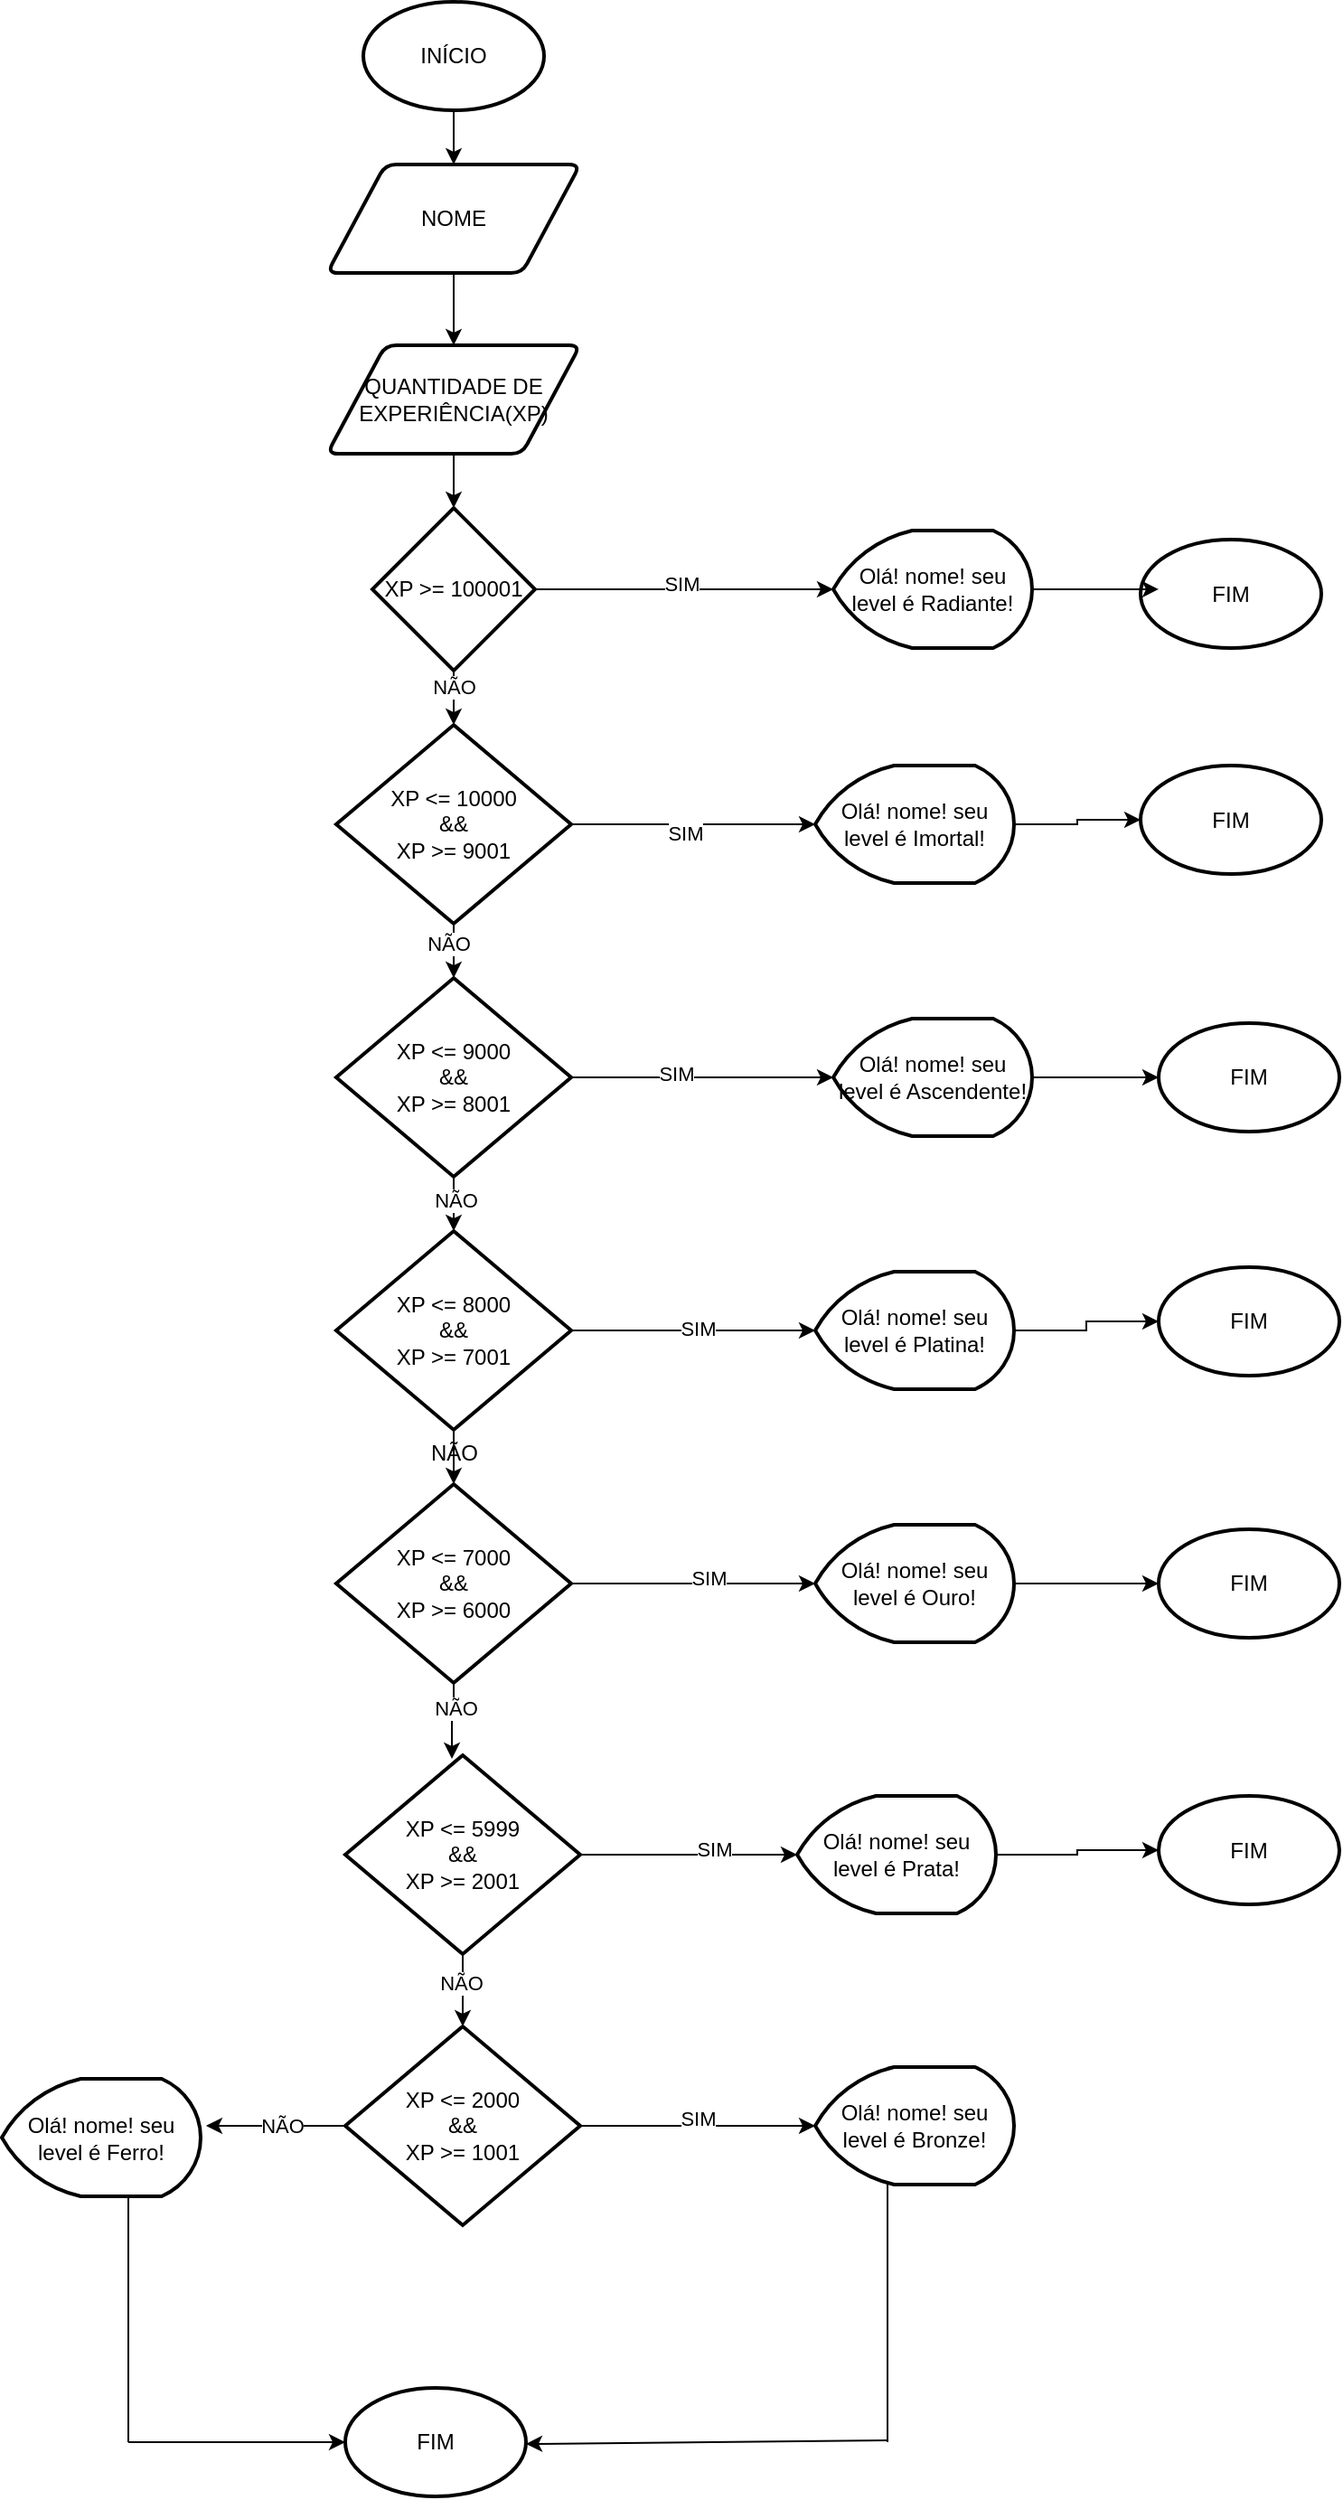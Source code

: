 <mxfile version="25.0.3">
  <diagram name="Página-1" id="xW6YmFVxIwyADmmNGGPy">
    <mxGraphModel dx="1222" dy="576" grid="1" gridSize="10" guides="1" tooltips="1" connect="1" arrows="1" fold="1" page="1" pageScale="1" pageWidth="827" pageHeight="1169" math="0" shadow="0">
      <root>
        <mxCell id="0" />
        <mxCell id="1" parent="0" />
        <mxCell id="YmaF1vZXDNoTuAtLSCQE-12" style="edgeStyle=orthogonalEdgeStyle;rounded=0;orthogonalLoop=1;jettySize=auto;html=1;entryX=0.5;entryY=0;entryDx=0;entryDy=0;" edge="1" parent="1" source="YmaF1vZXDNoTuAtLSCQE-1" target="YmaF1vZXDNoTuAtLSCQE-4">
          <mxGeometry relative="1" as="geometry" />
        </mxCell>
        <mxCell id="YmaF1vZXDNoTuAtLSCQE-1" value="INÍCIO" style="strokeWidth=2;html=1;shape=mxgraph.flowchart.start_1;whiteSpace=wrap;" vertex="1" parent="1">
          <mxGeometry x="350" y="20" width="100" height="60" as="geometry" />
        </mxCell>
        <mxCell id="YmaF1vZXDNoTuAtLSCQE-3" value="QUANTIDADE DE EXPERIÊNCIA(XP)" style="shape=parallelogram;html=1;strokeWidth=2;perimeter=parallelogramPerimeter;whiteSpace=wrap;rounded=1;arcSize=12;size=0.23;" vertex="1" parent="1">
          <mxGeometry x="330" y="210" width="140" height="60" as="geometry" />
        </mxCell>
        <mxCell id="YmaF1vZXDNoTuAtLSCQE-13" style="edgeStyle=orthogonalEdgeStyle;rounded=0;orthogonalLoop=1;jettySize=auto;html=1;entryX=0.5;entryY=0;entryDx=0;entryDy=0;" edge="1" parent="1" source="YmaF1vZXDNoTuAtLSCQE-4" target="YmaF1vZXDNoTuAtLSCQE-3">
          <mxGeometry relative="1" as="geometry" />
        </mxCell>
        <mxCell id="YmaF1vZXDNoTuAtLSCQE-4" value="NOME" style="shape=parallelogram;html=1;strokeWidth=2;perimeter=parallelogramPerimeter;whiteSpace=wrap;rounded=1;arcSize=12;size=0.23;" vertex="1" parent="1">
          <mxGeometry x="330" y="110" width="140" height="60" as="geometry" />
        </mxCell>
        <mxCell id="YmaF1vZXDNoTuAtLSCQE-16" style="edgeStyle=orthogonalEdgeStyle;rounded=0;orthogonalLoop=1;jettySize=auto;html=1;entryX=0;entryY=0.5;entryDx=0;entryDy=0;entryPerimeter=0;" edge="1" parent="1" source="YmaF1vZXDNoTuAtLSCQE-5" target="YmaF1vZXDNoTuAtLSCQE-15">
          <mxGeometry relative="1" as="geometry">
            <mxPoint x="620" y="340" as="targetPoint" />
          </mxGeometry>
        </mxCell>
        <mxCell id="YmaF1vZXDNoTuAtLSCQE-17" value="SIM" style="edgeLabel;html=1;align=center;verticalAlign=middle;resizable=0;points=[];" vertex="1" connectable="0" parent="YmaF1vZXDNoTuAtLSCQE-16">
          <mxGeometry x="-0.018" y="3" relative="1" as="geometry">
            <mxPoint as="offset" />
          </mxGeometry>
        </mxCell>
        <mxCell id="YmaF1vZXDNoTuAtLSCQE-5" value="XP &amp;gt;= 100001" style="strokeWidth=2;html=1;shape=mxgraph.flowchart.decision;whiteSpace=wrap;" vertex="1" parent="1">
          <mxGeometry x="355" y="300" width="90" height="90" as="geometry" />
        </mxCell>
        <mxCell id="YmaF1vZXDNoTuAtLSCQE-6" value="XP &amp;lt;= 10000&lt;div&gt;&amp;amp;&amp;amp;&lt;/div&gt;&lt;div&gt;XP &amp;gt;= 9001&lt;/div&gt;" style="strokeWidth=2;html=1;shape=mxgraph.flowchart.decision;whiteSpace=wrap;" vertex="1" parent="1">
          <mxGeometry x="335" y="420" width="130" height="110" as="geometry" />
        </mxCell>
        <mxCell id="YmaF1vZXDNoTuAtLSCQE-27" style="edgeStyle=orthogonalEdgeStyle;rounded=0;orthogonalLoop=1;jettySize=auto;html=1;entryX=0;entryY=0.5;entryDx=0;entryDy=0;entryPerimeter=0;" edge="1" parent="1" source="YmaF1vZXDNoTuAtLSCQE-7" target="YmaF1vZXDNoTuAtLSCQE-26">
          <mxGeometry relative="1" as="geometry">
            <mxPoint x="590" y="615" as="targetPoint" />
          </mxGeometry>
        </mxCell>
        <mxCell id="YmaF1vZXDNoTuAtLSCQE-28" value="SIM" style="edgeLabel;html=1;align=center;verticalAlign=middle;resizable=0;points=[];" vertex="1" connectable="0" parent="YmaF1vZXDNoTuAtLSCQE-27">
          <mxGeometry x="-0.2" y="2" relative="1" as="geometry">
            <mxPoint as="offset" />
          </mxGeometry>
        </mxCell>
        <mxCell id="YmaF1vZXDNoTuAtLSCQE-7" value="XP &amp;lt;= 9000&lt;div&gt;&amp;amp;&amp;amp;&lt;/div&gt;&lt;div&gt;XP &amp;gt;= 8001&lt;/div&gt;" style="strokeWidth=2;html=1;shape=mxgraph.flowchart.decision;whiteSpace=wrap;" vertex="1" parent="1">
          <mxGeometry x="335" y="560" width="130" height="110" as="geometry" />
        </mxCell>
        <mxCell id="YmaF1vZXDNoTuAtLSCQE-8" value="XP &amp;lt;= 8000&lt;div&gt;&amp;amp;&amp;amp;&lt;/div&gt;&lt;div&gt;XP &amp;gt;= 7001&lt;/div&gt;" style="strokeWidth=2;html=1;shape=mxgraph.flowchart.decision;whiteSpace=wrap;" vertex="1" parent="1">
          <mxGeometry x="335" y="700" width="130" height="110" as="geometry" />
        </mxCell>
        <mxCell id="YmaF1vZXDNoTuAtLSCQE-9" value="XP &amp;lt;= 7000&lt;div&gt;&amp;amp;&amp;amp;&lt;/div&gt;&lt;div&gt;XP &amp;gt;= 6000&lt;/div&gt;" style="strokeWidth=2;html=1;shape=mxgraph.flowchart.decision;whiteSpace=wrap;" vertex="1" parent="1">
          <mxGeometry x="335" y="840" width="130" height="110" as="geometry" />
        </mxCell>
        <mxCell id="YmaF1vZXDNoTuAtLSCQE-10" value="XP &amp;lt;= 5999&lt;div&gt;&amp;amp;&amp;amp;&lt;/div&gt;&lt;div&gt;XP &amp;gt;= 2001&lt;/div&gt;" style="strokeWidth=2;html=1;shape=mxgraph.flowchart.decision;whiteSpace=wrap;" vertex="1" parent="1">
          <mxGeometry x="340" y="990" width="130" height="110" as="geometry" />
        </mxCell>
        <mxCell id="YmaF1vZXDNoTuAtLSCQE-11" value="XP &amp;lt;= 2000&lt;div&gt;&amp;amp;&amp;amp;&lt;/div&gt;&lt;div&gt;XP &amp;gt;= 1001&lt;/div&gt;" style="strokeWidth=2;html=1;shape=mxgraph.flowchart.decision;whiteSpace=wrap;" vertex="1" parent="1">
          <mxGeometry x="340" y="1140" width="130" height="110" as="geometry" />
        </mxCell>
        <mxCell id="YmaF1vZXDNoTuAtLSCQE-14" style="edgeStyle=orthogonalEdgeStyle;rounded=0;orthogonalLoop=1;jettySize=auto;html=1;entryX=0.5;entryY=0;entryDx=0;entryDy=0;entryPerimeter=0;" edge="1" parent="1" source="YmaF1vZXDNoTuAtLSCQE-3" target="YmaF1vZXDNoTuAtLSCQE-5">
          <mxGeometry relative="1" as="geometry" />
        </mxCell>
        <mxCell id="YmaF1vZXDNoTuAtLSCQE-15" value="Olá! nome! seu level é Radiante!" style="strokeWidth=2;html=1;shape=mxgraph.flowchart.display;whiteSpace=wrap;" vertex="1" parent="1">
          <mxGeometry x="610" y="312.5" width="110" height="65" as="geometry" />
        </mxCell>
        <mxCell id="YmaF1vZXDNoTuAtLSCQE-19" style="edgeStyle=orthogonalEdgeStyle;rounded=0;orthogonalLoop=1;jettySize=auto;html=1;entryX=0.5;entryY=0;entryDx=0;entryDy=0;entryPerimeter=0;" edge="1" parent="1" source="YmaF1vZXDNoTuAtLSCQE-5" target="YmaF1vZXDNoTuAtLSCQE-6">
          <mxGeometry relative="1" as="geometry" />
        </mxCell>
        <mxCell id="YmaF1vZXDNoTuAtLSCQE-20" value="NÃO" style="edgeLabel;html=1;align=center;verticalAlign=middle;resizable=0;points=[];" vertex="1" connectable="0" parent="YmaF1vZXDNoTuAtLSCQE-19">
          <mxGeometry x="-0.64" relative="1" as="geometry">
            <mxPoint as="offset" />
          </mxGeometry>
        </mxCell>
        <mxCell id="YmaF1vZXDNoTuAtLSCQE-21" value="Olá! nome! seu level é Imortal!" style="strokeWidth=2;html=1;shape=mxgraph.flowchart.display;whiteSpace=wrap;" vertex="1" parent="1">
          <mxGeometry x="600" y="442.5" width="110" height="65" as="geometry" />
        </mxCell>
        <mxCell id="YmaF1vZXDNoTuAtLSCQE-22" style="edgeStyle=orthogonalEdgeStyle;rounded=0;orthogonalLoop=1;jettySize=auto;html=1;entryX=0;entryY=0.5;entryDx=0;entryDy=0;entryPerimeter=0;" edge="1" parent="1" source="YmaF1vZXDNoTuAtLSCQE-6" target="YmaF1vZXDNoTuAtLSCQE-21">
          <mxGeometry relative="1" as="geometry" />
        </mxCell>
        <mxCell id="YmaF1vZXDNoTuAtLSCQE-23" value="SIM" style="edgeLabel;html=1;align=center;verticalAlign=middle;resizable=0;points=[];" vertex="1" connectable="0" parent="YmaF1vZXDNoTuAtLSCQE-22">
          <mxGeometry x="-0.067" y="-5" relative="1" as="geometry">
            <mxPoint as="offset" />
          </mxGeometry>
        </mxCell>
        <mxCell id="YmaF1vZXDNoTuAtLSCQE-24" style="edgeStyle=orthogonalEdgeStyle;rounded=0;orthogonalLoop=1;jettySize=auto;html=1;entryX=0.5;entryY=0;entryDx=0;entryDy=0;entryPerimeter=0;" edge="1" parent="1" source="YmaF1vZXDNoTuAtLSCQE-6" target="YmaF1vZXDNoTuAtLSCQE-7">
          <mxGeometry relative="1" as="geometry" />
        </mxCell>
        <mxCell id="YmaF1vZXDNoTuAtLSCQE-25" value="NÃO" style="edgeLabel;html=1;align=center;verticalAlign=middle;resizable=0;points=[];" vertex="1" connectable="0" parent="YmaF1vZXDNoTuAtLSCQE-24">
          <mxGeometry x="0.24" y="-3" relative="1" as="geometry">
            <mxPoint as="offset" />
          </mxGeometry>
        </mxCell>
        <mxCell id="YmaF1vZXDNoTuAtLSCQE-26" value="Olá! nome! seu level é Ascendente!" style="strokeWidth=2;html=1;shape=mxgraph.flowchart.display;whiteSpace=wrap;" vertex="1" parent="1">
          <mxGeometry x="610" y="582.5" width="110" height="65" as="geometry" />
        </mxCell>
        <mxCell id="YmaF1vZXDNoTuAtLSCQE-29" style="edgeStyle=orthogonalEdgeStyle;rounded=0;orthogonalLoop=1;jettySize=auto;html=1;entryX=0.5;entryY=0;entryDx=0;entryDy=0;entryPerimeter=0;" edge="1" parent="1" source="YmaF1vZXDNoTuAtLSCQE-7" target="YmaF1vZXDNoTuAtLSCQE-8">
          <mxGeometry relative="1" as="geometry" />
        </mxCell>
        <mxCell id="YmaF1vZXDNoTuAtLSCQE-30" value="NÃO" style="edgeLabel;html=1;align=center;verticalAlign=middle;resizable=0;points=[];" vertex="1" connectable="0" parent="YmaF1vZXDNoTuAtLSCQE-29">
          <mxGeometry x="0.32" y="1" relative="1" as="geometry">
            <mxPoint as="offset" />
          </mxGeometry>
        </mxCell>
        <mxCell id="YmaF1vZXDNoTuAtLSCQE-31" value="Olá! nome! seu level é Platina!" style="strokeWidth=2;html=1;shape=mxgraph.flowchart.display;whiteSpace=wrap;" vertex="1" parent="1">
          <mxGeometry x="600" y="722.5" width="110" height="65" as="geometry" />
        </mxCell>
        <mxCell id="YmaF1vZXDNoTuAtLSCQE-32" style="edgeStyle=orthogonalEdgeStyle;rounded=0;orthogonalLoop=1;jettySize=auto;html=1;entryX=0;entryY=0.5;entryDx=0;entryDy=0;entryPerimeter=0;" edge="1" parent="1" source="YmaF1vZXDNoTuAtLSCQE-8" target="YmaF1vZXDNoTuAtLSCQE-31">
          <mxGeometry relative="1" as="geometry" />
        </mxCell>
        <mxCell id="YmaF1vZXDNoTuAtLSCQE-33" value="SIM" style="edgeLabel;html=1;align=center;verticalAlign=middle;resizable=0;points=[];" vertex="1" connectable="0" parent="YmaF1vZXDNoTuAtLSCQE-32">
          <mxGeometry x="0.037" y="1" relative="1" as="geometry">
            <mxPoint as="offset" />
          </mxGeometry>
        </mxCell>
        <mxCell id="YmaF1vZXDNoTuAtLSCQE-36" style="edgeStyle=orthogonalEdgeStyle;rounded=0;orthogonalLoop=1;jettySize=auto;html=1;entryX=0.5;entryY=0;entryDx=0;entryDy=0;entryPerimeter=0;" edge="1" parent="1" source="YmaF1vZXDNoTuAtLSCQE-8" target="YmaF1vZXDNoTuAtLSCQE-9">
          <mxGeometry relative="1" as="geometry" />
        </mxCell>
        <mxCell id="YmaF1vZXDNoTuAtLSCQE-37" value="NÃO" style="text;html=1;align=center;verticalAlign=middle;resizable=0;points=[];autosize=1;strokeColor=none;fillColor=none;" vertex="1" parent="1">
          <mxGeometry x="375" y="808" width="50" height="30" as="geometry" />
        </mxCell>
        <mxCell id="YmaF1vZXDNoTuAtLSCQE-38" value="Olá! nome! seu level é Ouro!" style="strokeWidth=2;html=1;shape=mxgraph.flowchart.display;whiteSpace=wrap;" vertex="1" parent="1">
          <mxGeometry x="600" y="862.5" width="110" height="65" as="geometry" />
        </mxCell>
        <mxCell id="YmaF1vZXDNoTuAtLSCQE-39" style="edgeStyle=orthogonalEdgeStyle;rounded=0;orthogonalLoop=1;jettySize=auto;html=1;entryX=0;entryY=0.5;entryDx=0;entryDy=0;entryPerimeter=0;" edge="1" parent="1" source="YmaF1vZXDNoTuAtLSCQE-9" target="YmaF1vZXDNoTuAtLSCQE-38">
          <mxGeometry relative="1" as="geometry" />
        </mxCell>
        <mxCell id="YmaF1vZXDNoTuAtLSCQE-40" value="SIM" style="edgeLabel;html=1;align=center;verticalAlign=middle;resizable=0;points=[];" vertex="1" connectable="0" parent="YmaF1vZXDNoTuAtLSCQE-39">
          <mxGeometry x="0.126" y="3" relative="1" as="geometry">
            <mxPoint as="offset" />
          </mxGeometry>
        </mxCell>
        <mxCell id="YmaF1vZXDNoTuAtLSCQE-41" style="edgeStyle=orthogonalEdgeStyle;rounded=0;orthogonalLoop=1;jettySize=auto;html=1;entryX=0.454;entryY=0.018;entryDx=0;entryDy=0;entryPerimeter=0;" edge="1" parent="1" source="YmaF1vZXDNoTuAtLSCQE-9" target="YmaF1vZXDNoTuAtLSCQE-10">
          <mxGeometry relative="1" as="geometry" />
        </mxCell>
        <mxCell id="YmaF1vZXDNoTuAtLSCQE-42" value="NÃO" style="edgeLabel;html=1;align=center;verticalAlign=middle;resizable=0;points=[];" vertex="1" connectable="0" parent="YmaF1vZXDNoTuAtLSCQE-41">
          <mxGeometry x="-0.348" y="1" relative="1" as="geometry">
            <mxPoint as="offset" />
          </mxGeometry>
        </mxCell>
        <mxCell id="YmaF1vZXDNoTuAtLSCQE-43" value="Olá! nome! seu level é Prata!" style="strokeWidth=2;html=1;shape=mxgraph.flowchart.display;whiteSpace=wrap;" vertex="1" parent="1">
          <mxGeometry x="590" y="1012.5" width="110" height="65" as="geometry" />
        </mxCell>
        <mxCell id="YmaF1vZXDNoTuAtLSCQE-44" style="edgeStyle=orthogonalEdgeStyle;rounded=0;orthogonalLoop=1;jettySize=auto;html=1;entryX=0;entryY=0.5;entryDx=0;entryDy=0;entryPerimeter=0;" edge="1" parent="1" source="YmaF1vZXDNoTuAtLSCQE-10" target="YmaF1vZXDNoTuAtLSCQE-43">
          <mxGeometry relative="1" as="geometry" />
        </mxCell>
        <mxCell id="YmaF1vZXDNoTuAtLSCQE-45" value="SIM" style="edgeLabel;html=1;align=center;verticalAlign=middle;resizable=0;points=[];" vertex="1" connectable="0" parent="YmaF1vZXDNoTuAtLSCQE-44">
          <mxGeometry x="0.233" y="3" relative="1" as="geometry">
            <mxPoint as="offset" />
          </mxGeometry>
        </mxCell>
        <mxCell id="YmaF1vZXDNoTuAtLSCQE-47" style="edgeStyle=orthogonalEdgeStyle;rounded=0;orthogonalLoop=1;jettySize=auto;html=1;entryX=0.5;entryY=0;entryDx=0;entryDy=0;entryPerimeter=0;" edge="1" parent="1" source="YmaF1vZXDNoTuAtLSCQE-10" target="YmaF1vZXDNoTuAtLSCQE-11">
          <mxGeometry relative="1" as="geometry" />
        </mxCell>
        <mxCell id="YmaF1vZXDNoTuAtLSCQE-51" value="NÃO" style="edgeLabel;html=1;align=center;verticalAlign=middle;resizable=0;points=[];" vertex="1" connectable="0" parent="YmaF1vZXDNoTuAtLSCQE-47">
          <mxGeometry x="-0.2" y="-1" relative="1" as="geometry">
            <mxPoint as="offset" />
          </mxGeometry>
        </mxCell>
        <mxCell id="YmaF1vZXDNoTuAtLSCQE-48" value="Olá! nome! seu level é Bronze!" style="strokeWidth=2;html=1;shape=mxgraph.flowchart.display;whiteSpace=wrap;" vertex="1" parent="1">
          <mxGeometry x="600" y="1162.5" width="110" height="65" as="geometry" />
        </mxCell>
        <mxCell id="YmaF1vZXDNoTuAtLSCQE-49" style="edgeStyle=orthogonalEdgeStyle;rounded=0;orthogonalLoop=1;jettySize=auto;html=1;entryX=0;entryY=0.5;entryDx=0;entryDy=0;entryPerimeter=0;" edge="1" parent="1" source="YmaF1vZXDNoTuAtLSCQE-11" target="YmaF1vZXDNoTuAtLSCQE-48">
          <mxGeometry relative="1" as="geometry" />
        </mxCell>
        <mxCell id="YmaF1vZXDNoTuAtLSCQE-50" value="SIM" style="edgeLabel;html=1;align=center;verticalAlign=middle;resizable=0;points=[];" vertex="1" connectable="0" parent="YmaF1vZXDNoTuAtLSCQE-49">
          <mxGeometry y="4" relative="1" as="geometry">
            <mxPoint as="offset" />
          </mxGeometry>
        </mxCell>
        <mxCell id="YmaF1vZXDNoTuAtLSCQE-52" value="Olá! nome! seu level é Ferro!" style="strokeWidth=2;html=1;shape=mxgraph.flowchart.display;whiteSpace=wrap;" vertex="1" parent="1">
          <mxGeometry x="150" y="1169" width="110" height="65" as="geometry" />
        </mxCell>
        <mxCell id="YmaF1vZXDNoTuAtLSCQE-53" style="edgeStyle=orthogonalEdgeStyle;rounded=0;orthogonalLoop=1;jettySize=auto;html=1;entryX=1.027;entryY=0.4;entryDx=0;entryDy=0;entryPerimeter=0;" edge="1" parent="1" source="YmaF1vZXDNoTuAtLSCQE-11" target="YmaF1vZXDNoTuAtLSCQE-52">
          <mxGeometry relative="1" as="geometry" />
        </mxCell>
        <mxCell id="YmaF1vZXDNoTuAtLSCQE-54" value="NÃO" style="edgeLabel;html=1;align=center;verticalAlign=middle;resizable=0;points=[];" vertex="1" connectable="0" parent="YmaF1vZXDNoTuAtLSCQE-53">
          <mxGeometry x="-0.091" relative="1" as="geometry">
            <mxPoint as="offset" />
          </mxGeometry>
        </mxCell>
        <mxCell id="YmaF1vZXDNoTuAtLSCQE-55" value="FIM" style="strokeWidth=2;html=1;shape=mxgraph.flowchart.start_1;whiteSpace=wrap;" vertex="1" parent="1">
          <mxGeometry x="780" y="317.5" width="100" height="60" as="geometry" />
        </mxCell>
        <mxCell id="YmaF1vZXDNoTuAtLSCQE-56" style="edgeStyle=orthogonalEdgeStyle;rounded=0;orthogonalLoop=1;jettySize=auto;html=1;entryX=0.1;entryY=0.458;entryDx=0;entryDy=0;entryPerimeter=0;" edge="1" parent="1" source="YmaF1vZXDNoTuAtLSCQE-15" target="YmaF1vZXDNoTuAtLSCQE-55">
          <mxGeometry relative="1" as="geometry" />
        </mxCell>
        <mxCell id="YmaF1vZXDNoTuAtLSCQE-57" value="FIM" style="strokeWidth=2;html=1;shape=mxgraph.flowchart.start_1;whiteSpace=wrap;" vertex="1" parent="1">
          <mxGeometry x="780" y="442.5" width="100" height="60" as="geometry" />
        </mxCell>
        <mxCell id="YmaF1vZXDNoTuAtLSCQE-58" style="edgeStyle=orthogonalEdgeStyle;rounded=0;orthogonalLoop=1;jettySize=auto;html=1;entryX=0;entryY=0.5;entryDx=0;entryDy=0;entryPerimeter=0;" edge="1" parent="1" source="YmaF1vZXDNoTuAtLSCQE-21" target="YmaF1vZXDNoTuAtLSCQE-57">
          <mxGeometry relative="1" as="geometry" />
        </mxCell>
        <mxCell id="YmaF1vZXDNoTuAtLSCQE-59" value="FIM" style="strokeWidth=2;html=1;shape=mxgraph.flowchart.start_1;whiteSpace=wrap;" vertex="1" parent="1">
          <mxGeometry x="790" y="585" width="100" height="60" as="geometry" />
        </mxCell>
        <mxCell id="YmaF1vZXDNoTuAtLSCQE-60" style="edgeStyle=orthogonalEdgeStyle;rounded=0;orthogonalLoop=1;jettySize=auto;html=1;entryX=0;entryY=0.5;entryDx=0;entryDy=0;entryPerimeter=0;" edge="1" parent="1" source="YmaF1vZXDNoTuAtLSCQE-26" target="YmaF1vZXDNoTuAtLSCQE-59">
          <mxGeometry relative="1" as="geometry" />
        </mxCell>
        <mxCell id="YmaF1vZXDNoTuAtLSCQE-61" value="FIM" style="strokeWidth=2;html=1;shape=mxgraph.flowchart.start_1;whiteSpace=wrap;" vertex="1" parent="1">
          <mxGeometry x="790" y="720" width="100" height="60" as="geometry" />
        </mxCell>
        <mxCell id="YmaF1vZXDNoTuAtLSCQE-62" style="edgeStyle=orthogonalEdgeStyle;rounded=0;orthogonalLoop=1;jettySize=auto;html=1;entryX=0;entryY=0.5;entryDx=0;entryDy=0;entryPerimeter=0;" edge="1" parent="1" source="YmaF1vZXDNoTuAtLSCQE-31" target="YmaF1vZXDNoTuAtLSCQE-61">
          <mxGeometry relative="1" as="geometry" />
        </mxCell>
        <mxCell id="YmaF1vZXDNoTuAtLSCQE-63" value="FIM" style="strokeWidth=2;html=1;shape=mxgraph.flowchart.start_1;whiteSpace=wrap;" vertex="1" parent="1">
          <mxGeometry x="790" y="865" width="100" height="60" as="geometry" />
        </mxCell>
        <mxCell id="YmaF1vZXDNoTuAtLSCQE-64" style="edgeStyle=orthogonalEdgeStyle;rounded=0;orthogonalLoop=1;jettySize=auto;html=1;entryX=0;entryY=0.5;entryDx=0;entryDy=0;entryPerimeter=0;" edge="1" parent="1" source="YmaF1vZXDNoTuAtLSCQE-38" target="YmaF1vZXDNoTuAtLSCQE-63">
          <mxGeometry relative="1" as="geometry" />
        </mxCell>
        <mxCell id="YmaF1vZXDNoTuAtLSCQE-65" value="FIM" style="strokeWidth=2;html=1;shape=mxgraph.flowchart.start_1;whiteSpace=wrap;" vertex="1" parent="1">
          <mxGeometry x="790" y="1012.5" width="100" height="60" as="geometry" />
        </mxCell>
        <mxCell id="YmaF1vZXDNoTuAtLSCQE-66" style="edgeStyle=orthogonalEdgeStyle;rounded=0;orthogonalLoop=1;jettySize=auto;html=1;entryX=0;entryY=0.5;entryDx=0;entryDy=0;entryPerimeter=0;" edge="1" parent="1" source="YmaF1vZXDNoTuAtLSCQE-43" target="YmaF1vZXDNoTuAtLSCQE-65">
          <mxGeometry relative="1" as="geometry" />
        </mxCell>
        <mxCell id="YmaF1vZXDNoTuAtLSCQE-69" value="FIM" style="strokeWidth=2;html=1;shape=mxgraph.flowchart.start_1;whiteSpace=wrap;" vertex="1" parent="1">
          <mxGeometry x="340" y="1340" width="100" height="60" as="geometry" />
        </mxCell>
        <mxCell id="YmaF1vZXDNoTuAtLSCQE-71" value="" style="endArrow=none;html=1;rounded=0;" edge="1" parent="1">
          <mxGeometry width="50" height="50" relative="1" as="geometry">
            <mxPoint x="640" y="1227.5" as="sourcePoint" />
            <mxPoint x="640" y="1370" as="targetPoint" />
          </mxGeometry>
        </mxCell>
        <mxCell id="YmaF1vZXDNoTuAtLSCQE-73" value="" style="endArrow=classic;html=1;rounded=0;entryX=1;entryY=0.367;entryDx=0;entryDy=0;entryPerimeter=0;" edge="1" parent="1">
          <mxGeometry width="50" height="50" relative="1" as="geometry">
            <mxPoint x="640" y="1368.99" as="sourcePoint" />
            <mxPoint x="440" y="1371.01" as="targetPoint" />
          </mxGeometry>
        </mxCell>
        <mxCell id="YmaF1vZXDNoTuAtLSCQE-74" value="" style="endArrow=none;html=1;rounded=0;" edge="1" parent="1">
          <mxGeometry width="50" height="50" relative="1" as="geometry">
            <mxPoint x="220" y="1234" as="sourcePoint" />
            <mxPoint x="220" y="1370" as="targetPoint" />
          </mxGeometry>
        </mxCell>
        <mxCell id="YmaF1vZXDNoTuAtLSCQE-75" value="" style="endArrow=classic;html=1;rounded=0;entryX=0;entryY=0.5;entryDx=0;entryDy=0;entryPerimeter=0;" edge="1" parent="1" target="YmaF1vZXDNoTuAtLSCQE-69">
          <mxGeometry width="50" height="50" relative="1" as="geometry">
            <mxPoint x="220" y="1370" as="sourcePoint" />
            <mxPoint x="30" y="1371" as="targetPoint" />
          </mxGeometry>
        </mxCell>
      </root>
    </mxGraphModel>
  </diagram>
</mxfile>
